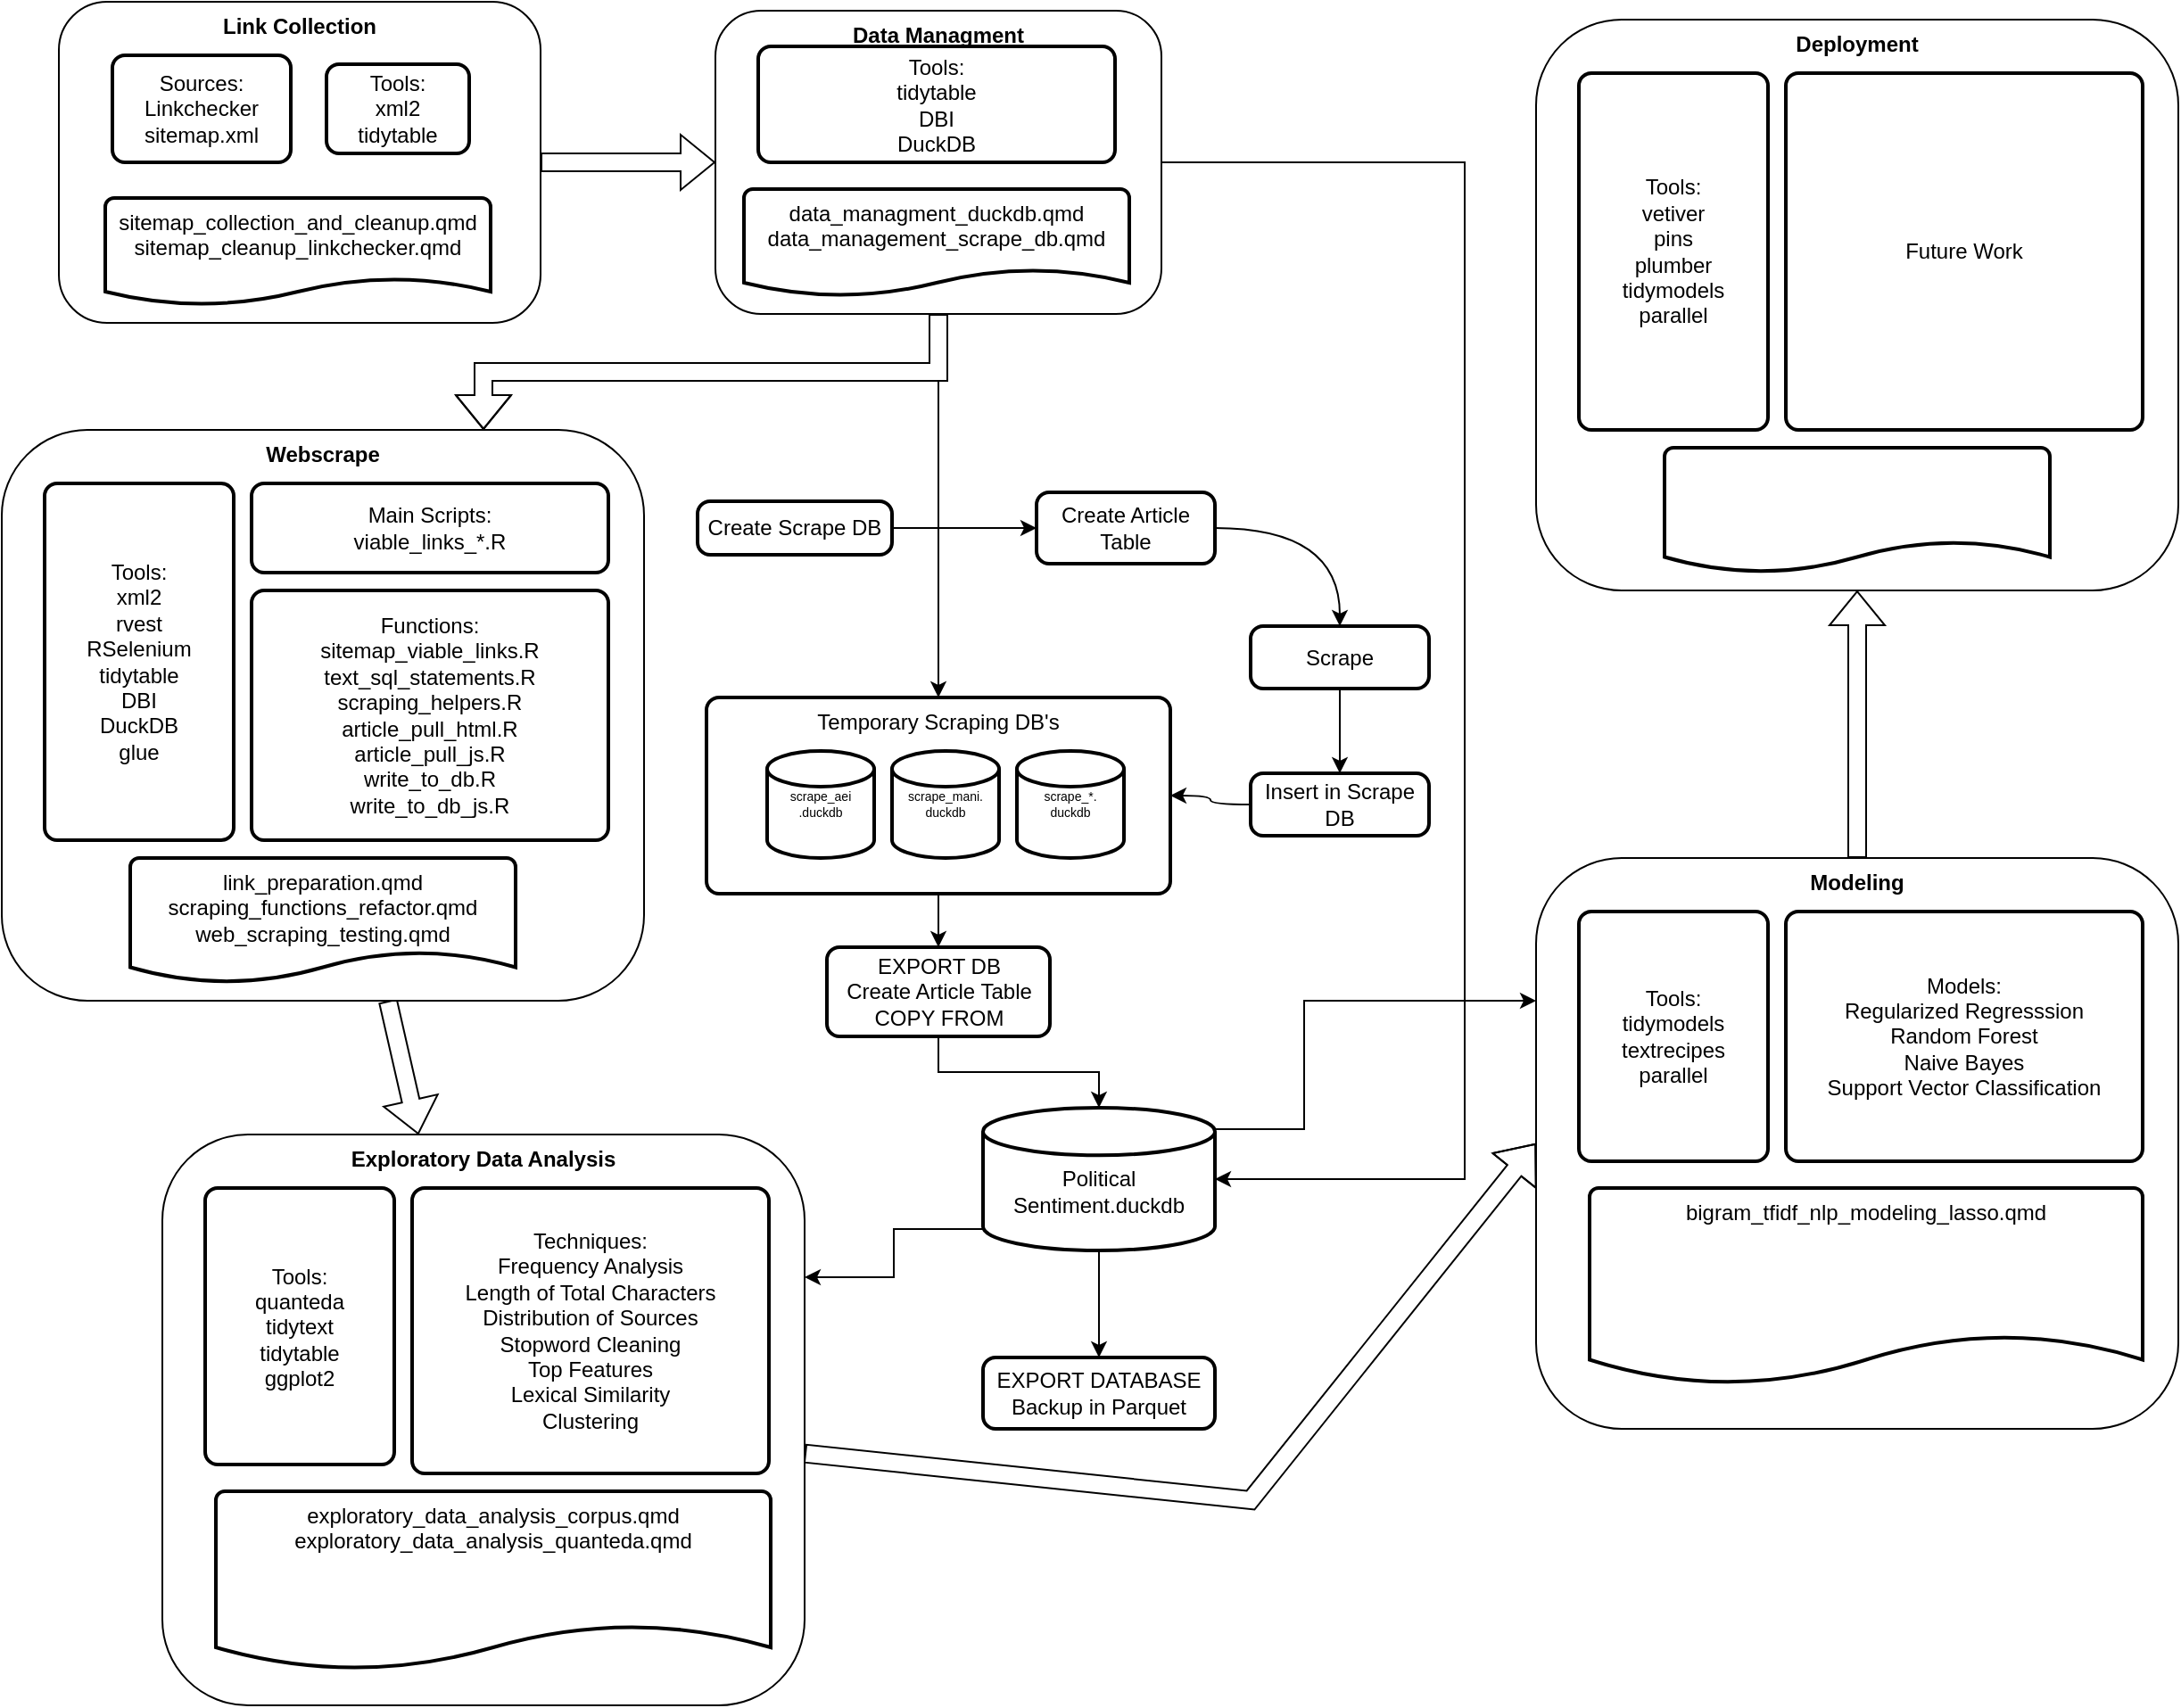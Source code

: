 <mxfile version="21.1.2" type="device">
  <diagram id="C5RBs43oDa-KdzZeNtuy" name="Page-1">
    <mxGraphModel dx="1434" dy="836" grid="1" gridSize="10" guides="1" tooltips="1" connect="1" arrows="1" fold="1" page="1" pageScale="1" pageWidth="827" pageHeight="1169" math="0" shadow="0">
      <root>
        <mxCell id="WIyWlLk6GJQsqaUBKTNV-0" />
        <mxCell id="WIyWlLk6GJQsqaUBKTNV-1" parent="WIyWlLk6GJQsqaUBKTNV-0" />
        <mxCell id="Q06K7-yVwiBWQH0qNbWU-43" style="edgeStyle=orthogonalEdgeStyle;rounded=0;orthogonalLoop=1;jettySize=auto;html=1;" parent="WIyWlLk6GJQsqaUBKTNV-1" source="Q06K7-yVwiBWQH0qNbWU-17" target="Q06K7-yVwiBWQH0qNbWU-42" edge="1">
          <mxGeometry relative="1" as="geometry" />
        </mxCell>
        <mxCell id="Q06K7-yVwiBWQH0qNbWU-17" value="Temporary Scraping DB&#39;s" style="rounded=1;whiteSpace=wrap;html=1;absoluteArcSize=1;arcSize=14;strokeWidth=2;verticalAlign=top;" parent="WIyWlLk6GJQsqaUBKTNV-1" vertex="1">
          <mxGeometry x="455" y="430" width="260" height="110" as="geometry" />
        </mxCell>
        <mxCell id="Q06K7-yVwiBWQH0qNbWU-21" style="edgeStyle=orthogonalEdgeStyle;rounded=0;orthogonalLoop=1;jettySize=auto;html=1;shape=flexArrow;fillColor=#FFFFFF;fillStyle=solid;" parent="WIyWlLk6GJQsqaUBKTNV-1" source="WIyWlLk6GJQsqaUBKTNV-3" target="Q06K7-yVwiBWQH0qNbWU-9" edge="1">
          <mxGeometry relative="1" as="geometry" />
        </mxCell>
        <mxCell id="WIyWlLk6GJQsqaUBKTNV-3" value="&lt;b&gt;Link Collection&lt;/b&gt;" style="rounded=1;whiteSpace=wrap;html=1;fontSize=12;glass=0;strokeWidth=1;shadow=0;verticalAlign=top;" parent="WIyWlLk6GJQsqaUBKTNV-1" vertex="1">
          <mxGeometry x="92" y="40" width="270" height="180" as="geometry" />
        </mxCell>
        <mxCell id="Q06K7-yVwiBWQH0qNbWU-46" style="edgeStyle=orthogonalEdgeStyle;rounded=0;orthogonalLoop=1;jettySize=auto;html=1;entryX=0.5;entryY=0;entryDx=0;entryDy=0;" parent="WIyWlLk6GJQsqaUBKTNV-1" source="Q06K7-yVwiBWQH0qNbWU-1" target="Q06K7-yVwiBWQH0qNbWU-45" edge="1">
          <mxGeometry relative="1" as="geometry" />
        </mxCell>
        <mxCell id="Q06K7-yVwiBWQH0qNbWU-67" style="edgeStyle=orthogonalEdgeStyle;rounded=0;orthogonalLoop=1;jettySize=auto;html=1;exitX=1;exitY=0.15;exitDx=0;exitDy=0;exitPerimeter=0;entryX=0;entryY=0.25;entryDx=0;entryDy=0;" parent="WIyWlLk6GJQsqaUBKTNV-1" source="Q06K7-yVwiBWQH0qNbWU-1" target="Q06K7-yVwiBWQH0qNbWU-54" edge="1">
          <mxGeometry relative="1" as="geometry">
            <Array as="points">
              <mxPoint x="790" y="672" />
              <mxPoint x="790" y="600" />
            </Array>
          </mxGeometry>
        </mxCell>
        <mxCell id="Q06K7-yVwiBWQH0qNbWU-68" style="edgeStyle=orthogonalEdgeStyle;rounded=0;orthogonalLoop=1;jettySize=auto;html=1;exitX=0;exitY=0.85;exitDx=0;exitDy=0;exitPerimeter=0;entryX=1;entryY=0.25;entryDx=0;entryDy=0;" parent="WIyWlLk6GJQsqaUBKTNV-1" source="Q06K7-yVwiBWQH0qNbWU-1" target="Q06K7-yVwiBWQH0qNbWU-48" edge="1">
          <mxGeometry relative="1" as="geometry" />
        </mxCell>
        <mxCell id="Q06K7-yVwiBWQH0qNbWU-1" value="&lt;br&gt;Political Sentiment.duckdb" style="strokeWidth=2;html=1;shape=mxgraph.flowchart.database;whiteSpace=wrap;align=center;verticalAlign=middle;" parent="WIyWlLk6GJQsqaUBKTNV-1" vertex="1">
          <mxGeometry x="610" y="660" width="130" height="80" as="geometry" />
        </mxCell>
        <mxCell id="Q06K7-yVwiBWQH0qNbWU-5" value="sitemap_collection_and_cleanup.qmd&lt;br&gt;sitemap_cleanup_linkchecker.qmd" style="strokeWidth=2;html=1;shape=mxgraph.flowchart.document2;whiteSpace=wrap;size=0.25;verticalAlign=top;" parent="WIyWlLk6GJQsqaUBKTNV-1" vertex="1">
          <mxGeometry x="118" y="150" width="216" height="60" as="geometry" />
        </mxCell>
        <mxCell id="Q06K7-yVwiBWQH0qNbWU-6" value="Sources:&lt;br&gt;Linkchecker&lt;br&gt;sitemap.xml" style="rounded=1;whiteSpace=wrap;html=1;absoluteArcSize=1;arcSize=14;strokeWidth=2;" parent="WIyWlLk6GJQsqaUBKTNV-1" vertex="1">
          <mxGeometry x="122" y="70" width="100" height="60" as="geometry" />
        </mxCell>
        <mxCell id="Q06K7-yVwiBWQH0qNbWU-7" value="Tools:&lt;br&gt;xml2&lt;br&gt;tidytable" style="rounded=1;whiteSpace=wrap;html=1;absoluteArcSize=1;arcSize=14;strokeWidth=2;" parent="WIyWlLk6GJQsqaUBKTNV-1" vertex="1">
          <mxGeometry x="242" y="75" width="80" height="50" as="geometry" />
        </mxCell>
        <mxCell id="Q06K7-yVwiBWQH0qNbWU-13" style="edgeStyle=orthogonalEdgeStyle;rounded=0;orthogonalLoop=1;jettySize=auto;html=1;entryX=1;entryY=0.5;entryDx=0;entryDy=0;entryPerimeter=0;exitX=1;exitY=0.5;exitDx=0;exitDy=0;" parent="WIyWlLk6GJQsqaUBKTNV-1" source="Q06K7-yVwiBWQH0qNbWU-9" target="Q06K7-yVwiBWQH0qNbWU-1" edge="1">
          <mxGeometry relative="1" as="geometry">
            <mxPoint x="810" y="360" as="targetPoint" />
            <Array as="points">
              <mxPoint x="880" y="130" />
              <mxPoint x="880" y="700" />
            </Array>
          </mxGeometry>
        </mxCell>
        <mxCell id="Q06K7-yVwiBWQH0qNbWU-20" style="edgeStyle=orthogonalEdgeStyle;rounded=0;orthogonalLoop=1;jettySize=auto;html=1;entryX=0.5;entryY=0;entryDx=0;entryDy=0;" parent="WIyWlLk6GJQsqaUBKTNV-1" source="Q06K7-yVwiBWQH0qNbWU-9" target="Q06K7-yVwiBWQH0qNbWU-17" edge="1">
          <mxGeometry relative="1" as="geometry" />
        </mxCell>
        <mxCell id="Q06K7-yVwiBWQH0qNbWU-47" style="edgeStyle=orthogonalEdgeStyle;rounded=0;orthogonalLoop=1;jettySize=auto;html=1;exitX=0.5;exitY=1;exitDx=0;exitDy=0;entryX=0.75;entryY=0;entryDx=0;entryDy=0;shape=flexArrow;fillColor=#FFFFFF;fillStyle=solid;" parent="WIyWlLk6GJQsqaUBKTNV-1" source="Q06K7-yVwiBWQH0qNbWU-9" target="Q06K7-yVwiBWQH0qNbWU-22" edge="1">
          <mxGeometry relative="1" as="geometry" />
        </mxCell>
        <mxCell id="Q06K7-yVwiBWQH0qNbWU-9" value="&lt;b&gt;Data Managment&lt;/b&gt;" style="rounded=1;whiteSpace=wrap;html=1;fontSize=12;glass=0;strokeWidth=1;shadow=0;verticalAlign=top;" parent="WIyWlLk6GJQsqaUBKTNV-1" vertex="1">
          <mxGeometry x="460" y="45" width="250" height="170" as="geometry" />
        </mxCell>
        <mxCell id="Q06K7-yVwiBWQH0qNbWU-10" value="data_managment_duckdb.qmd&lt;br&gt;data_management_scrape_db.qmd" style="strokeWidth=2;html=1;shape=mxgraph.flowchart.document2;whiteSpace=wrap;size=0.25;verticalAlign=top;" parent="WIyWlLk6GJQsqaUBKTNV-1" vertex="1">
          <mxGeometry x="476" y="145" width="216" height="60" as="geometry" />
        </mxCell>
        <mxCell id="Q06K7-yVwiBWQH0qNbWU-12" value="Tools:&lt;br&gt;tidytable&lt;br&gt;DBI&lt;br&gt;DuckDB" style="rounded=1;whiteSpace=wrap;html=1;absoluteArcSize=1;arcSize=14;strokeWidth=2;" parent="WIyWlLk6GJQsqaUBKTNV-1" vertex="1">
          <mxGeometry x="484" y="65" width="200" height="65" as="geometry" />
        </mxCell>
        <mxCell id="Q06K7-yVwiBWQH0qNbWU-14" value="scrape_mani.&lt;br style=&quot;font-size: 7px;&quot;&gt;duckdb" style="strokeWidth=2;html=1;shape=mxgraph.flowchart.database;whiteSpace=wrap;fontSize=7;" parent="WIyWlLk6GJQsqaUBKTNV-1" vertex="1">
          <mxGeometry x="559" y="460" width="60" height="60" as="geometry" />
        </mxCell>
        <mxCell id="Q06K7-yVwiBWQH0qNbWU-15" value="scrape_aei&lt;br style=&quot;font-size: 7px;&quot;&gt;.duckdb" style="strokeWidth=2;html=1;shape=mxgraph.flowchart.database;whiteSpace=wrap;fontSize=7;" parent="WIyWlLk6GJQsqaUBKTNV-1" vertex="1">
          <mxGeometry x="489" y="460" width="60" height="60" as="geometry" />
        </mxCell>
        <mxCell id="Q06K7-yVwiBWQH0qNbWU-16" value="scrape_*.&lt;br style=&quot;font-size: 7px;&quot;&gt;duckdb" style="strokeWidth=2;html=1;shape=mxgraph.flowchart.database;whiteSpace=wrap;fontSize=7;" parent="WIyWlLk6GJQsqaUBKTNV-1" vertex="1">
          <mxGeometry x="629" y="460" width="60" height="60" as="geometry" />
        </mxCell>
        <mxCell id="Q06K7-yVwiBWQH0qNbWU-53" style="rounded=0;orthogonalLoop=1;jettySize=auto;html=1;shape=flexArrow;fillColor=#FFFFFF;fillStyle=solid;shadow=0;" parent="WIyWlLk6GJQsqaUBKTNV-1" source="Q06K7-yVwiBWQH0qNbWU-22" target="Q06K7-yVwiBWQH0qNbWU-48" edge="1">
          <mxGeometry relative="1" as="geometry" />
        </mxCell>
        <mxCell id="Q06K7-yVwiBWQH0qNbWU-22" value="&lt;b&gt;Webscrape&lt;/b&gt;" style="rounded=1;whiteSpace=wrap;html=1;fontSize=12;glass=0;strokeWidth=1;shadow=0;verticalAlign=top;" parent="WIyWlLk6GJQsqaUBKTNV-1" vertex="1">
          <mxGeometry x="60" y="280" width="360" height="320" as="geometry" />
        </mxCell>
        <mxCell id="Q06K7-yVwiBWQH0qNbWU-23" value="link_preparation.qmd&lt;br&gt;scraping_functions_refactor.qmd&lt;br&gt;web_scraping_testing.qmd" style="strokeWidth=2;html=1;shape=mxgraph.flowchart.document2;whiteSpace=wrap;size=0.25;verticalAlign=top;" parent="WIyWlLk6GJQsqaUBKTNV-1" vertex="1">
          <mxGeometry x="132" y="520" width="216" height="70" as="geometry" />
        </mxCell>
        <mxCell id="Q06K7-yVwiBWQH0qNbWU-24" value="Tools:&lt;br&gt;xml2&lt;br&gt;rvest&lt;br&gt;RSelenium&lt;br&gt;tidytable&lt;br&gt;DBI&lt;br&gt;DuckDB&lt;br&gt;glue" style="rounded=1;whiteSpace=wrap;html=1;absoluteArcSize=1;arcSize=14;strokeWidth=2;align=center;" parent="WIyWlLk6GJQsqaUBKTNV-1" vertex="1">
          <mxGeometry x="84" y="310" width="106" height="200" as="geometry" />
        </mxCell>
        <mxCell id="Q06K7-yVwiBWQH0qNbWU-26" value="Functions:&lt;br&gt;sitemap_viable_links.R&lt;br&gt;text_sql_statements.R&lt;br&gt;scraping_helpers.R&lt;br&gt;article_pull_html.R&lt;br&gt;article_pull_js.R&lt;br&gt;write_to_db.R&lt;br&gt;write_to_db_js.R" style="rounded=1;whiteSpace=wrap;html=1;absoluteArcSize=1;arcSize=14;strokeWidth=2;" parent="WIyWlLk6GJQsqaUBKTNV-1" vertex="1">
          <mxGeometry x="200" y="370" width="200" height="140" as="geometry" />
        </mxCell>
        <mxCell id="Q06K7-yVwiBWQH0qNbWU-27" value="Main Scripts:&lt;br&gt;viable_links_*.R" style="rounded=1;whiteSpace=wrap;html=1;absoluteArcSize=1;arcSize=14;strokeWidth=2;" parent="WIyWlLk6GJQsqaUBKTNV-1" vertex="1">
          <mxGeometry x="200" y="310" width="200" height="50" as="geometry" />
        </mxCell>
        <mxCell id="Q06K7-yVwiBWQH0qNbWU-32" style="orthogonalLoop=1;jettySize=auto;html=1;entryX=0;entryY=0.5;entryDx=0;entryDy=0;elbow=vertical;" parent="WIyWlLk6GJQsqaUBKTNV-1" source="Q06K7-yVwiBWQH0qNbWU-28" target="Q06K7-yVwiBWQH0qNbWU-29" edge="1">
          <mxGeometry relative="1" as="geometry" />
        </mxCell>
        <mxCell id="Q06K7-yVwiBWQH0qNbWU-28" value="Create Scrape DB" style="rounded=1;whiteSpace=wrap;html=1;absoluteArcSize=1;arcSize=14;strokeWidth=2;" parent="WIyWlLk6GJQsqaUBKTNV-1" vertex="1">
          <mxGeometry x="450" y="320" width="109" height="30" as="geometry" />
        </mxCell>
        <mxCell id="Q06K7-yVwiBWQH0qNbWU-34" style="edgeStyle=orthogonalEdgeStyle;orthogonalLoop=1;jettySize=auto;html=1;entryX=0.5;entryY=0;entryDx=0;entryDy=0;exitX=1;exitY=0.5;exitDx=0;exitDy=0;curved=1;" parent="WIyWlLk6GJQsqaUBKTNV-1" source="Q06K7-yVwiBWQH0qNbWU-29" target="Q06K7-yVwiBWQH0qNbWU-33" edge="1">
          <mxGeometry relative="1" as="geometry" />
        </mxCell>
        <mxCell id="Q06K7-yVwiBWQH0qNbWU-29" value="Create Article&lt;br&gt;Table" style="rounded=1;whiteSpace=wrap;html=1;absoluteArcSize=1;arcSize=14;strokeWidth=2;" parent="WIyWlLk6GJQsqaUBKTNV-1" vertex="1">
          <mxGeometry x="640" y="315" width="100" height="40" as="geometry" />
        </mxCell>
        <mxCell id="Q06K7-yVwiBWQH0qNbWU-37" style="edgeStyle=orthogonalEdgeStyle;rounded=0;orthogonalLoop=1;jettySize=auto;html=1;entryX=0.5;entryY=0;entryDx=0;entryDy=0;" parent="WIyWlLk6GJQsqaUBKTNV-1" source="Q06K7-yVwiBWQH0qNbWU-33" target="Q06K7-yVwiBWQH0qNbWU-36" edge="1">
          <mxGeometry relative="1" as="geometry" />
        </mxCell>
        <mxCell id="Q06K7-yVwiBWQH0qNbWU-33" value="Scrape" style="rounded=1;whiteSpace=wrap;html=1;absoluteArcSize=1;arcSize=14;strokeWidth=2;" parent="WIyWlLk6GJQsqaUBKTNV-1" vertex="1">
          <mxGeometry x="760" y="390" width="100" height="35" as="geometry" />
        </mxCell>
        <mxCell id="Q06K7-yVwiBWQH0qNbWU-41" style="edgeStyle=orthogonalEdgeStyle;orthogonalLoop=1;jettySize=auto;html=1;entryX=1;entryY=0.5;entryDx=0;entryDy=0;curved=1;" parent="WIyWlLk6GJQsqaUBKTNV-1" source="Q06K7-yVwiBWQH0qNbWU-36" target="Q06K7-yVwiBWQH0qNbWU-17" edge="1">
          <mxGeometry relative="1" as="geometry" />
        </mxCell>
        <mxCell id="Q06K7-yVwiBWQH0qNbWU-36" value="Insert in Scrape DB" style="rounded=1;whiteSpace=wrap;html=1;absoluteArcSize=1;arcSize=14;strokeWidth=2;" parent="WIyWlLk6GJQsqaUBKTNV-1" vertex="1">
          <mxGeometry x="760" y="472.5" width="100" height="35" as="geometry" />
        </mxCell>
        <mxCell id="Q06K7-yVwiBWQH0qNbWU-44" style="edgeStyle=orthogonalEdgeStyle;rounded=0;orthogonalLoop=1;jettySize=auto;html=1;" parent="WIyWlLk6GJQsqaUBKTNV-1" source="Q06K7-yVwiBWQH0qNbWU-42" target="Q06K7-yVwiBWQH0qNbWU-1" edge="1">
          <mxGeometry relative="1" as="geometry" />
        </mxCell>
        <mxCell id="Q06K7-yVwiBWQH0qNbWU-42" value="EXPORT DB&lt;br&gt;Create Article Table&lt;br&gt;COPY FROM" style="rounded=1;whiteSpace=wrap;html=1;absoluteArcSize=1;arcSize=14;strokeWidth=2;" parent="WIyWlLk6GJQsqaUBKTNV-1" vertex="1">
          <mxGeometry x="522.5" y="570" width="125" height="50" as="geometry" />
        </mxCell>
        <mxCell id="Q06K7-yVwiBWQH0qNbWU-45" value="EXPORT DATABASE&lt;br&gt;Backup in Parquet" style="rounded=1;whiteSpace=wrap;html=1;absoluteArcSize=1;arcSize=14;strokeWidth=2;" parent="WIyWlLk6GJQsqaUBKTNV-1" vertex="1">
          <mxGeometry x="610" y="800" width="130" height="40" as="geometry" />
        </mxCell>
        <mxCell id="Q06K7-yVwiBWQH0qNbWU-59" style="rounded=0;orthogonalLoop=1;jettySize=auto;html=1;entryX=0;entryY=0.5;entryDx=0;entryDy=0;shape=flexArrow;fillColor=#FFFFFF;" parent="WIyWlLk6GJQsqaUBKTNV-1" source="Q06K7-yVwiBWQH0qNbWU-48" target="Q06K7-yVwiBWQH0qNbWU-54" edge="1">
          <mxGeometry relative="1" as="geometry">
            <Array as="points">
              <mxPoint x="760" y="880" />
            </Array>
          </mxGeometry>
        </mxCell>
        <mxCell id="Q06K7-yVwiBWQH0qNbWU-48" value="&lt;b&gt;Exploratory Data Analysis&lt;/b&gt;" style="rounded=1;whiteSpace=wrap;html=1;fontSize=12;glass=0;strokeWidth=1;shadow=0;verticalAlign=top;" parent="WIyWlLk6GJQsqaUBKTNV-1" vertex="1">
          <mxGeometry x="150" y="675" width="360" height="320" as="geometry" />
        </mxCell>
        <mxCell id="Q06K7-yVwiBWQH0qNbWU-49" value="exploratory_data_analysis_corpus.qmd&lt;br&gt;exploratory_data_analysis_quanteda.qmd" style="strokeWidth=2;html=1;shape=mxgraph.flowchart.document2;whiteSpace=wrap;size=0.25;verticalAlign=top;" parent="WIyWlLk6GJQsqaUBKTNV-1" vertex="1">
          <mxGeometry x="180" y="875" width="311" height="100" as="geometry" />
        </mxCell>
        <mxCell id="Q06K7-yVwiBWQH0qNbWU-50" value="Tools:&lt;br&gt;quanteda&lt;br&gt;tidytext&lt;br&gt;tidytable&lt;br&gt;ggplot2" style="rounded=1;whiteSpace=wrap;html=1;absoluteArcSize=1;arcSize=14;strokeWidth=2;align=center;" parent="WIyWlLk6GJQsqaUBKTNV-1" vertex="1">
          <mxGeometry x="174" y="705" width="106" height="155" as="geometry" />
        </mxCell>
        <mxCell id="Q06K7-yVwiBWQH0qNbWU-51" value="Techniques:&lt;br&gt;Frequency Analysis&lt;br&gt;Length of Total Characters&lt;br&gt;Distribution of Sources&lt;br&gt;Stopword Cleaning&lt;br&gt;Top Features&lt;br&gt;Lexical Similarity&lt;br&gt;Clustering" style="rounded=1;whiteSpace=wrap;html=1;absoluteArcSize=1;arcSize=14;strokeWidth=2;" parent="WIyWlLk6GJQsqaUBKTNV-1" vertex="1">
          <mxGeometry x="290" y="705" width="200" height="160" as="geometry" />
        </mxCell>
        <mxCell id="Q06K7-yVwiBWQH0qNbWU-65" style="rounded=0;orthogonalLoop=1;jettySize=auto;html=1;entryX=0.5;entryY=1;entryDx=0;entryDy=0;shape=flexArrow;fillColor=#FFFFFF;fillStyle=solid;" parent="WIyWlLk6GJQsqaUBKTNV-1" source="Q06K7-yVwiBWQH0qNbWU-54" target="Q06K7-yVwiBWQH0qNbWU-60" edge="1">
          <mxGeometry relative="1" as="geometry" />
        </mxCell>
        <mxCell id="Q06K7-yVwiBWQH0qNbWU-54" value="&lt;b&gt;Modeling&lt;/b&gt;" style="rounded=1;whiteSpace=wrap;html=1;fontSize=12;glass=0;strokeWidth=1;shadow=0;verticalAlign=top;" parent="WIyWlLk6GJQsqaUBKTNV-1" vertex="1">
          <mxGeometry x="920" y="520" width="360" height="320" as="geometry" />
        </mxCell>
        <mxCell id="Q06K7-yVwiBWQH0qNbWU-55" value="bigram_tfidf_nlp_modeling_lasso.qmd" style="strokeWidth=2;html=1;shape=mxgraph.flowchart.document2;whiteSpace=wrap;size=0.25;verticalAlign=top;" parent="WIyWlLk6GJQsqaUBKTNV-1" vertex="1">
          <mxGeometry x="950" y="705" width="310" height="110" as="geometry" />
        </mxCell>
        <mxCell id="Q06K7-yVwiBWQH0qNbWU-56" value="Tools:&lt;br&gt;tidymodels&lt;br&gt;textrecipes&lt;br&gt;parallel" style="rounded=1;whiteSpace=wrap;html=1;absoluteArcSize=1;arcSize=14;strokeWidth=2;align=center;" parent="WIyWlLk6GJQsqaUBKTNV-1" vertex="1">
          <mxGeometry x="944" y="550" width="106" height="140" as="geometry" />
        </mxCell>
        <mxCell id="Q06K7-yVwiBWQH0qNbWU-57" value="Models:&lt;br&gt;Regularized Regresssion&lt;br&gt;Random Forest&lt;br&gt;Naive Bayes&lt;br&gt;Support Vector Classification" style="rounded=1;whiteSpace=wrap;html=1;absoluteArcSize=1;arcSize=14;strokeWidth=2;" parent="WIyWlLk6GJQsqaUBKTNV-1" vertex="1">
          <mxGeometry x="1060" y="550" width="200" height="140" as="geometry" />
        </mxCell>
        <mxCell id="Q06K7-yVwiBWQH0qNbWU-60" value="&lt;b&gt;Deployment&lt;/b&gt;" style="rounded=1;whiteSpace=wrap;html=1;fontSize=12;glass=0;strokeWidth=1;shadow=0;verticalAlign=top;" parent="WIyWlLk6GJQsqaUBKTNV-1" vertex="1">
          <mxGeometry x="920" y="50" width="360" height="320" as="geometry" />
        </mxCell>
        <mxCell id="Q06K7-yVwiBWQH0qNbWU-61" value="" style="strokeWidth=2;html=1;shape=mxgraph.flowchart.document2;whiteSpace=wrap;size=0.25;verticalAlign=top;" parent="WIyWlLk6GJQsqaUBKTNV-1" vertex="1">
          <mxGeometry x="992" y="290" width="216" height="70" as="geometry" />
        </mxCell>
        <mxCell id="Q06K7-yVwiBWQH0qNbWU-62" value="Tools:&lt;br&gt;vetiver&lt;br&gt;pins&lt;br&gt;plumber&lt;br&gt;tidymodels&lt;br&gt;parallel" style="rounded=1;whiteSpace=wrap;html=1;absoluteArcSize=1;arcSize=14;strokeWidth=2;align=center;" parent="WIyWlLk6GJQsqaUBKTNV-1" vertex="1">
          <mxGeometry x="944" y="80" width="106" height="200" as="geometry" />
        </mxCell>
        <mxCell id="Q06K7-yVwiBWQH0qNbWU-63" value="Future Work" style="rounded=1;whiteSpace=wrap;html=1;absoluteArcSize=1;arcSize=14;strokeWidth=2;" parent="WIyWlLk6GJQsqaUBKTNV-1" vertex="1">
          <mxGeometry x="1060" y="80" width="200" height="200" as="geometry" />
        </mxCell>
      </root>
    </mxGraphModel>
  </diagram>
</mxfile>
